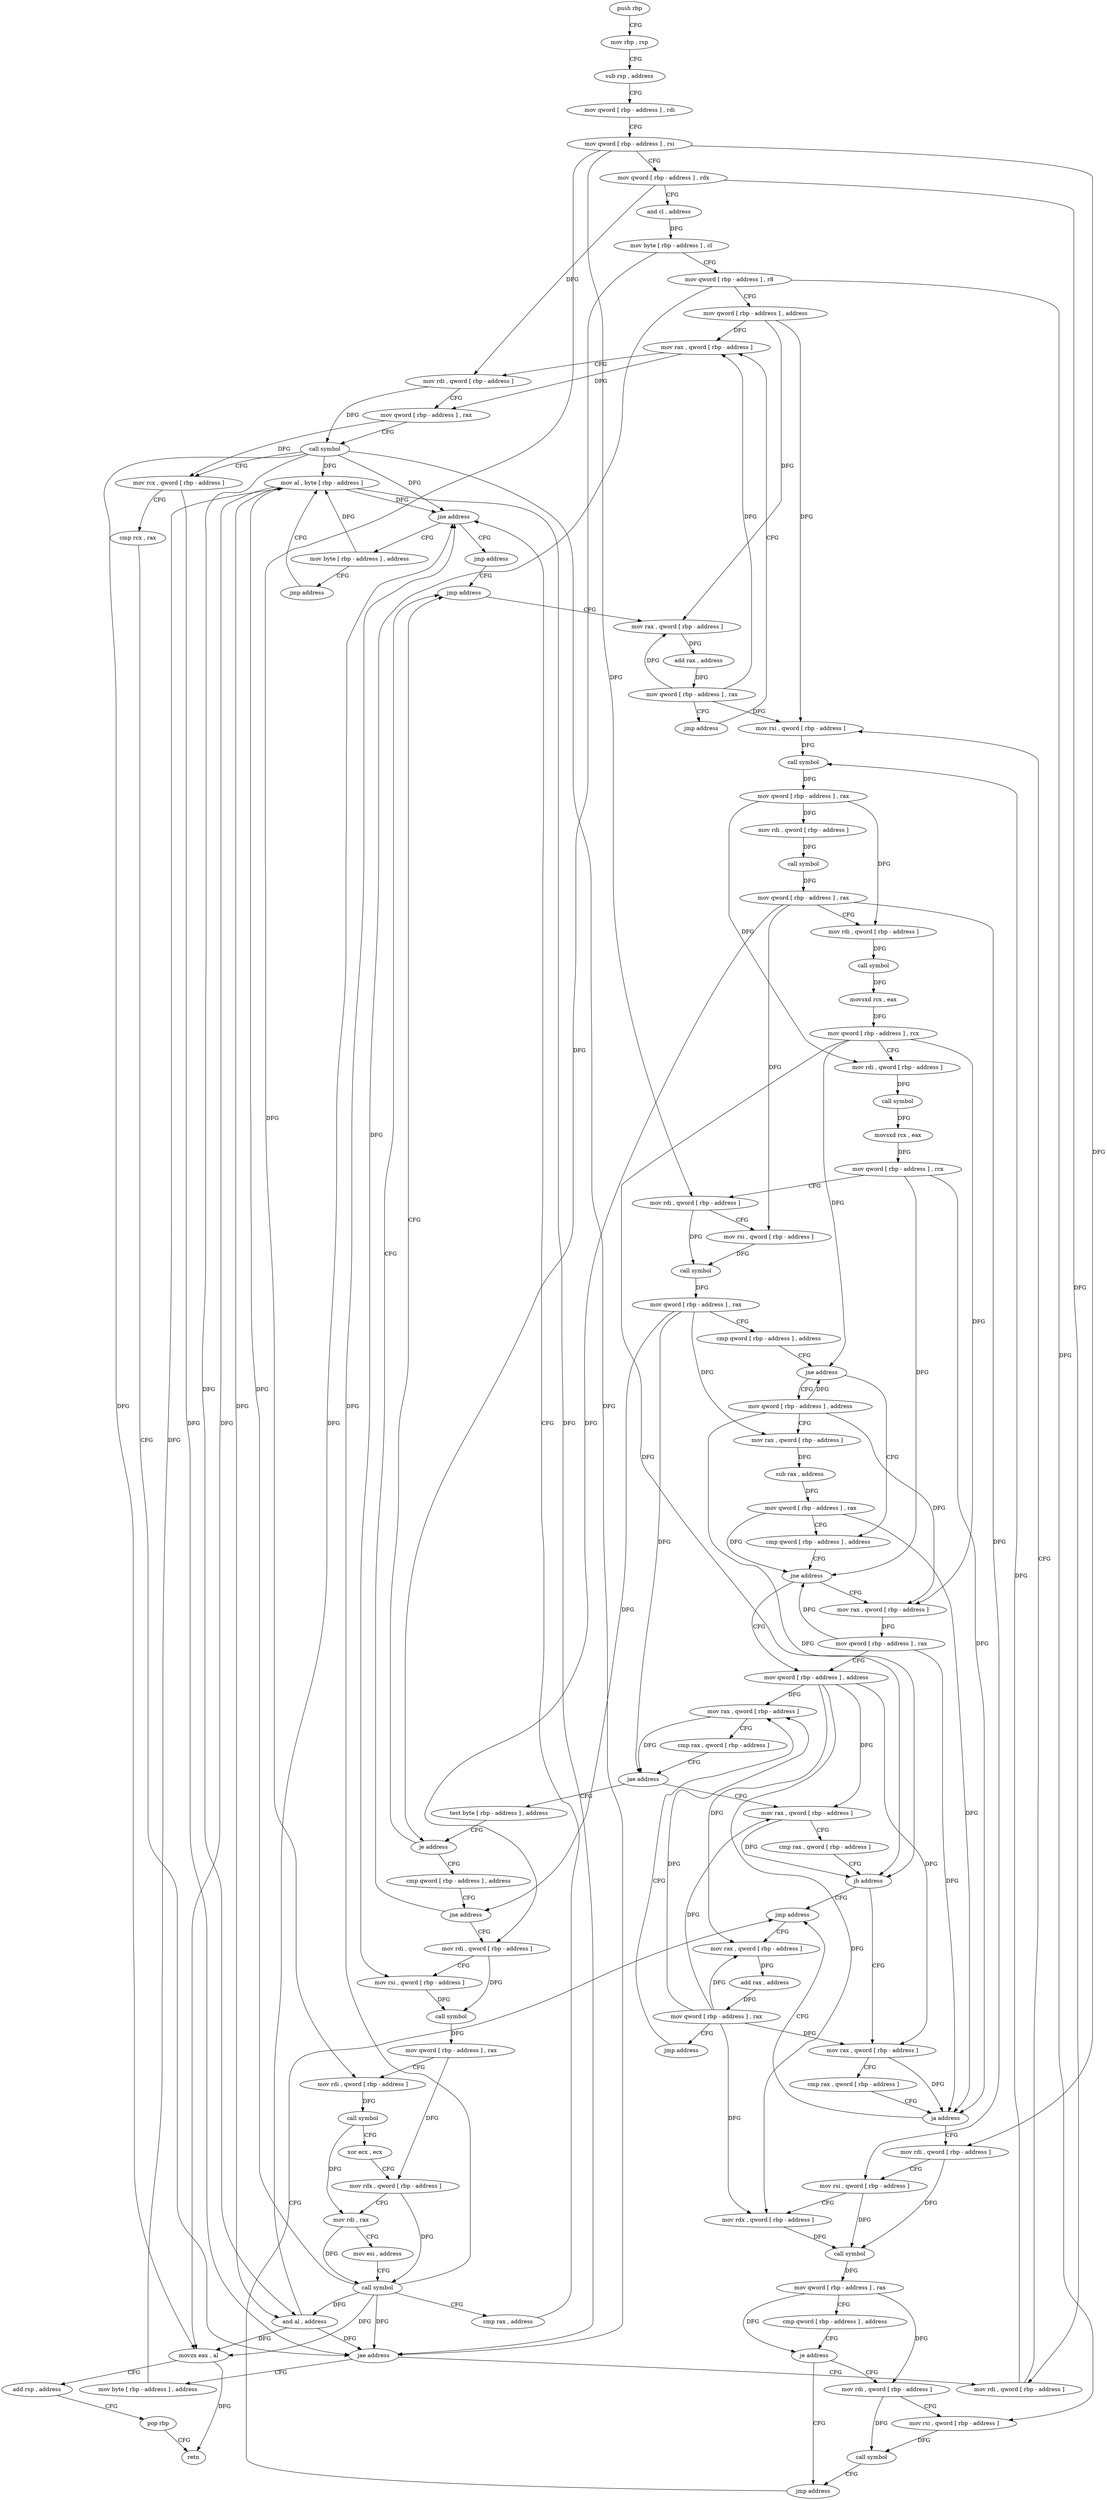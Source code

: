 digraph "func" {
"109792" [label = "push rbp" ]
"109793" [label = "mov rbp , rsp" ]
"109796" [label = "sub rsp , address" ]
"109803" [label = "mov qword [ rbp - address ] , rdi" ]
"109807" [label = "mov qword [ rbp - address ] , rsi" ]
"109811" [label = "mov qword [ rbp - address ] , rdx" ]
"109815" [label = "and cl , address" ]
"109818" [label = "mov byte [ rbp - address ] , cl" ]
"109821" [label = "mov qword [ rbp - address ] , r8" ]
"109825" [label = "mov qword [ rbp - address ] , address" ]
"109833" [label = "mov rax , qword [ rbp - address ]" ]
"110232" [label = "mov byte [ rbp - address ] , address" ]
"110236" [label = "mov al , byte [ rbp - address ]" ]
"109863" [label = "mov rdi , qword [ rbp - address ]" ]
"109867" [label = "mov rsi , qword [ rbp - address ]" ]
"109871" [label = "call symbol" ]
"109876" [label = "mov qword [ rbp - address ] , rax" ]
"109880" [label = "mov rdi , qword [ rbp - address ]" ]
"109884" [label = "call symbol" ]
"109889" [label = "mov qword [ rbp - address ] , rax" ]
"109893" [label = "mov rdi , qword [ rbp - address ]" ]
"109897" [label = "call symbol" ]
"109902" [label = "movsxd rcx , eax" ]
"109905" [label = "mov qword [ rbp - address ] , rcx" ]
"109909" [label = "mov rdi , qword [ rbp - address ]" ]
"109913" [label = "call symbol" ]
"109918" [label = "movsxd rcx , eax" ]
"109921" [label = "mov qword [ rbp - address ] , rcx" ]
"109925" [label = "mov rdi , qword [ rbp - address ]" ]
"109929" [label = "mov rsi , qword [ rbp - address ]" ]
"109933" [label = "call symbol" ]
"109938" [label = "mov qword [ rbp - address ] , rax" ]
"109942" [label = "cmp qword [ rbp - address ] , address" ]
"109947" [label = "jne address" ]
"109975" [label = "cmp qword [ rbp - address ] , address" ]
"109953" [label = "mov qword [ rbp - address ] , address" ]
"109980" [label = "jne address" ]
"109994" [label = "mov qword [ rbp - address ] , address" ]
"109986" [label = "mov rax , qword [ rbp - address ]" ]
"109961" [label = "mov rax , qword [ rbp - address ]" ]
"109965" [label = "sub rax , address" ]
"109971" [label = "mov qword [ rbp - address ] , rax" ]
"110002" [label = "mov rax , qword [ rbp - address ]" ]
"109990" [label = "mov qword [ rbp - address ] , rax" ]
"110118" [label = "test byte [ rbp - address ] , address" ]
"110122" [label = "je address" ]
"110208" [label = "jmp address" ]
"110128" [label = "cmp qword [ rbp - address ] , address" ]
"110016" [label = "mov rax , qword [ rbp - address ]" ]
"110020" [label = "cmp rax , qword [ rbp - address ]" ]
"110024" [label = "jb address" ]
"110094" [label = "jmp address" ]
"110030" [label = "mov rax , qword [ rbp - address ]" ]
"110213" [label = "mov rax , qword [ rbp - address ]" ]
"110133" [label = "jne address" ]
"110139" [label = "mov rdi , qword [ rbp - address ]" ]
"110099" [label = "mov rax , qword [ rbp - address ]" ]
"110034" [label = "cmp rax , qword [ rbp - address ]" ]
"110038" [label = "ja address" ]
"110044" [label = "mov rdi , qword [ rbp - address ]" ]
"110217" [label = "add rax , address" ]
"110223" [label = "mov qword [ rbp - address ] , rax" ]
"110227" [label = "jmp address" ]
"110143" [label = "mov rsi , qword [ rbp - address ]" ]
"110147" [label = "call symbol" ]
"110152" [label = "mov qword [ rbp - address ] , rax" ]
"110156" [label = "mov rdi , qword [ rbp - address ]" ]
"110160" [label = "call symbol" ]
"110165" [label = "xor ecx , ecx" ]
"110167" [label = "mov rdx , qword [ rbp - address ]" ]
"110171" [label = "mov rdi , rax" ]
"110174" [label = "mov esi , address" ]
"110179" [label = "call symbol" ]
"110184" [label = "cmp rax , address" ]
"110188" [label = "jne address" ]
"110203" [label = "jmp address" ]
"110194" [label = "mov byte [ rbp - address ] , address" ]
"110103" [label = "add rax , address" ]
"110109" [label = "mov qword [ rbp - address ] , rax" ]
"110113" [label = "jmp address" ]
"110048" [label = "mov rsi , qword [ rbp - address ]" ]
"110052" [label = "mov rdx , qword [ rbp - address ]" ]
"110056" [label = "call symbol" ]
"110061" [label = "mov qword [ rbp - address ] , rax" ]
"110065" [label = "cmp qword [ rbp - address ] , address" ]
"110070" [label = "je address" ]
"110089" [label = "jmp address" ]
"110076" [label = "mov rdi , qword [ rbp - address ]" ]
"109837" [label = "mov rdi , qword [ rbp - address ]" ]
"109841" [label = "mov qword [ rbp - address ] , rax" ]
"109845" [label = "call symbol" ]
"109850" [label = "mov rcx , qword [ rbp - address ]" ]
"109854" [label = "cmp rcx , rax" ]
"109857" [label = "jae address" ]
"110198" [label = "jmp address" ]
"110006" [label = "cmp rax , qword [ rbp - address ]" ]
"110010" [label = "jae address" ]
"110080" [label = "mov rsi , qword [ rbp - address ]" ]
"110084" [label = "call symbol" ]
"110239" [label = "and al , address" ]
"110241" [label = "movzx eax , al" ]
"110244" [label = "add rsp , address" ]
"110251" [label = "pop rbp" ]
"110252" [label = "retn" ]
"109792" -> "109793" [ label = "CFG" ]
"109793" -> "109796" [ label = "CFG" ]
"109796" -> "109803" [ label = "CFG" ]
"109803" -> "109807" [ label = "CFG" ]
"109807" -> "109811" [ label = "CFG" ]
"109807" -> "109925" [ label = "DFG" ]
"109807" -> "110156" [ label = "DFG" ]
"109807" -> "110044" [ label = "DFG" ]
"109811" -> "109815" [ label = "CFG" ]
"109811" -> "109837" [ label = "DFG" ]
"109811" -> "109863" [ label = "DFG" ]
"109815" -> "109818" [ label = "DFG" ]
"109818" -> "109821" [ label = "CFG" ]
"109818" -> "110122" [ label = "DFG" ]
"109821" -> "109825" [ label = "CFG" ]
"109821" -> "110143" [ label = "DFG" ]
"109821" -> "110080" [ label = "DFG" ]
"109825" -> "109833" [ label = "DFG" ]
"109825" -> "109867" [ label = "DFG" ]
"109825" -> "110213" [ label = "DFG" ]
"109833" -> "109837" [ label = "CFG" ]
"109833" -> "109841" [ label = "DFG" ]
"110232" -> "110236" [ label = "DFG" ]
"110236" -> "110239" [ label = "DFG" ]
"110236" -> "109857" [ label = "DFG" ]
"110236" -> "110241" [ label = "DFG" ]
"110236" -> "110188" [ label = "DFG" ]
"109863" -> "109867" [ label = "CFG" ]
"109863" -> "109871" [ label = "DFG" ]
"109867" -> "109871" [ label = "DFG" ]
"109871" -> "109876" [ label = "DFG" ]
"109876" -> "109880" [ label = "DFG" ]
"109876" -> "109893" [ label = "DFG" ]
"109876" -> "109909" [ label = "DFG" ]
"109880" -> "109884" [ label = "DFG" ]
"109884" -> "109889" [ label = "DFG" ]
"109889" -> "109893" [ label = "CFG" ]
"109889" -> "109929" [ label = "DFG" ]
"109889" -> "110139" [ label = "DFG" ]
"109889" -> "110048" [ label = "DFG" ]
"109893" -> "109897" [ label = "DFG" ]
"109897" -> "109902" [ label = "DFG" ]
"109902" -> "109905" [ label = "DFG" ]
"109905" -> "109909" [ label = "CFG" ]
"109905" -> "109947" [ label = "DFG" ]
"109905" -> "109986" [ label = "DFG" ]
"109905" -> "110024" [ label = "DFG" ]
"109909" -> "109913" [ label = "DFG" ]
"109913" -> "109918" [ label = "DFG" ]
"109918" -> "109921" [ label = "DFG" ]
"109921" -> "109925" [ label = "CFG" ]
"109921" -> "109980" [ label = "DFG" ]
"109921" -> "110038" [ label = "DFG" ]
"109925" -> "109929" [ label = "CFG" ]
"109925" -> "109933" [ label = "DFG" ]
"109929" -> "109933" [ label = "DFG" ]
"109933" -> "109938" [ label = "DFG" ]
"109938" -> "109942" [ label = "CFG" ]
"109938" -> "109961" [ label = "DFG" ]
"109938" -> "110010" [ label = "DFG" ]
"109938" -> "110133" [ label = "DFG" ]
"109942" -> "109947" [ label = "CFG" ]
"109947" -> "109975" [ label = "CFG" ]
"109947" -> "109953" [ label = "CFG" ]
"109975" -> "109980" [ label = "CFG" ]
"109953" -> "109961" [ label = "CFG" ]
"109953" -> "109947" [ label = "DFG" ]
"109953" -> "109986" [ label = "DFG" ]
"109953" -> "110024" [ label = "DFG" ]
"109980" -> "109994" [ label = "CFG" ]
"109980" -> "109986" [ label = "CFG" ]
"109994" -> "110002" [ label = "DFG" ]
"109994" -> "110016" [ label = "DFG" ]
"109994" -> "110030" [ label = "DFG" ]
"109994" -> "110099" [ label = "DFG" ]
"109994" -> "110052" [ label = "DFG" ]
"109986" -> "109990" [ label = "DFG" ]
"109961" -> "109965" [ label = "DFG" ]
"109965" -> "109971" [ label = "DFG" ]
"109971" -> "109975" [ label = "CFG" ]
"109971" -> "109980" [ label = "DFG" ]
"109971" -> "110038" [ label = "DFG" ]
"110002" -> "110006" [ label = "CFG" ]
"110002" -> "110010" [ label = "DFG" ]
"109990" -> "109994" [ label = "CFG" ]
"109990" -> "109980" [ label = "DFG" ]
"109990" -> "110038" [ label = "DFG" ]
"110118" -> "110122" [ label = "CFG" ]
"110122" -> "110208" [ label = "CFG" ]
"110122" -> "110128" [ label = "CFG" ]
"110208" -> "110213" [ label = "CFG" ]
"110128" -> "110133" [ label = "CFG" ]
"110016" -> "110020" [ label = "CFG" ]
"110016" -> "110024" [ label = "DFG" ]
"110020" -> "110024" [ label = "CFG" ]
"110024" -> "110094" [ label = "CFG" ]
"110024" -> "110030" [ label = "CFG" ]
"110094" -> "110099" [ label = "CFG" ]
"110030" -> "110034" [ label = "CFG" ]
"110030" -> "110038" [ label = "DFG" ]
"110213" -> "110217" [ label = "DFG" ]
"110133" -> "110208" [ label = "CFG" ]
"110133" -> "110139" [ label = "CFG" ]
"110139" -> "110143" [ label = "CFG" ]
"110139" -> "110147" [ label = "DFG" ]
"110099" -> "110103" [ label = "DFG" ]
"110034" -> "110038" [ label = "CFG" ]
"110038" -> "110094" [ label = "CFG" ]
"110038" -> "110044" [ label = "CFG" ]
"110044" -> "110048" [ label = "CFG" ]
"110044" -> "110056" [ label = "DFG" ]
"110217" -> "110223" [ label = "DFG" ]
"110223" -> "110227" [ label = "CFG" ]
"110223" -> "109833" [ label = "DFG" ]
"110223" -> "109867" [ label = "DFG" ]
"110223" -> "110213" [ label = "DFG" ]
"110227" -> "109833" [ label = "CFG" ]
"110143" -> "110147" [ label = "DFG" ]
"110147" -> "110152" [ label = "DFG" ]
"110152" -> "110156" [ label = "CFG" ]
"110152" -> "110167" [ label = "DFG" ]
"110156" -> "110160" [ label = "DFG" ]
"110160" -> "110165" [ label = "CFG" ]
"110160" -> "110171" [ label = "DFG" ]
"110165" -> "110167" [ label = "CFG" ]
"110167" -> "110171" [ label = "CFG" ]
"110167" -> "110179" [ label = "DFG" ]
"110171" -> "110174" [ label = "CFG" ]
"110171" -> "110179" [ label = "DFG" ]
"110174" -> "110179" [ label = "CFG" ]
"110179" -> "110184" [ label = "CFG" ]
"110179" -> "109857" [ label = "DFG" ]
"110179" -> "110239" [ label = "DFG" ]
"110179" -> "110241" [ label = "DFG" ]
"110179" -> "110236" [ label = "DFG" ]
"110179" -> "110188" [ label = "DFG" ]
"110184" -> "110188" [ label = "CFG" ]
"110188" -> "110203" [ label = "CFG" ]
"110188" -> "110194" [ label = "CFG" ]
"110203" -> "110208" [ label = "CFG" ]
"110194" -> "110198" [ label = "CFG" ]
"110194" -> "110236" [ label = "DFG" ]
"110103" -> "110109" [ label = "DFG" ]
"110109" -> "110113" [ label = "CFG" ]
"110109" -> "110002" [ label = "DFG" ]
"110109" -> "110016" [ label = "DFG" ]
"110109" -> "110030" [ label = "DFG" ]
"110109" -> "110099" [ label = "DFG" ]
"110109" -> "110052" [ label = "DFG" ]
"110113" -> "110002" [ label = "CFG" ]
"110048" -> "110052" [ label = "CFG" ]
"110048" -> "110056" [ label = "DFG" ]
"110052" -> "110056" [ label = "DFG" ]
"110056" -> "110061" [ label = "DFG" ]
"110061" -> "110065" [ label = "CFG" ]
"110061" -> "110070" [ label = "DFG" ]
"110061" -> "110076" [ label = "DFG" ]
"110065" -> "110070" [ label = "CFG" ]
"110070" -> "110089" [ label = "CFG" ]
"110070" -> "110076" [ label = "CFG" ]
"110089" -> "110094" [ label = "CFG" ]
"110076" -> "110080" [ label = "CFG" ]
"110076" -> "110084" [ label = "DFG" ]
"109837" -> "109841" [ label = "CFG" ]
"109837" -> "109845" [ label = "DFG" ]
"109841" -> "109845" [ label = "CFG" ]
"109841" -> "109850" [ label = "DFG" ]
"109845" -> "109850" [ label = "CFG" ]
"109845" -> "109857" [ label = "DFG" ]
"109845" -> "110236" [ label = "DFG" ]
"109845" -> "110239" [ label = "DFG" ]
"109845" -> "110241" [ label = "DFG" ]
"109845" -> "110188" [ label = "DFG" ]
"109850" -> "109854" [ label = "CFG" ]
"109850" -> "109857" [ label = "DFG" ]
"109854" -> "109857" [ label = "CFG" ]
"109857" -> "110232" [ label = "CFG" ]
"109857" -> "109863" [ label = "CFG" ]
"110198" -> "110236" [ label = "CFG" ]
"110006" -> "110010" [ label = "CFG" ]
"110010" -> "110118" [ label = "CFG" ]
"110010" -> "110016" [ label = "CFG" ]
"110080" -> "110084" [ label = "DFG" ]
"110084" -> "110089" [ label = "CFG" ]
"110239" -> "110241" [ label = "DFG" ]
"110239" -> "109857" [ label = "DFG" ]
"110239" -> "110188" [ label = "DFG" ]
"110241" -> "110244" [ label = "CFG" ]
"110241" -> "110252" [ label = "DFG" ]
"110244" -> "110251" [ label = "CFG" ]
"110251" -> "110252" [ label = "CFG" ]
}
